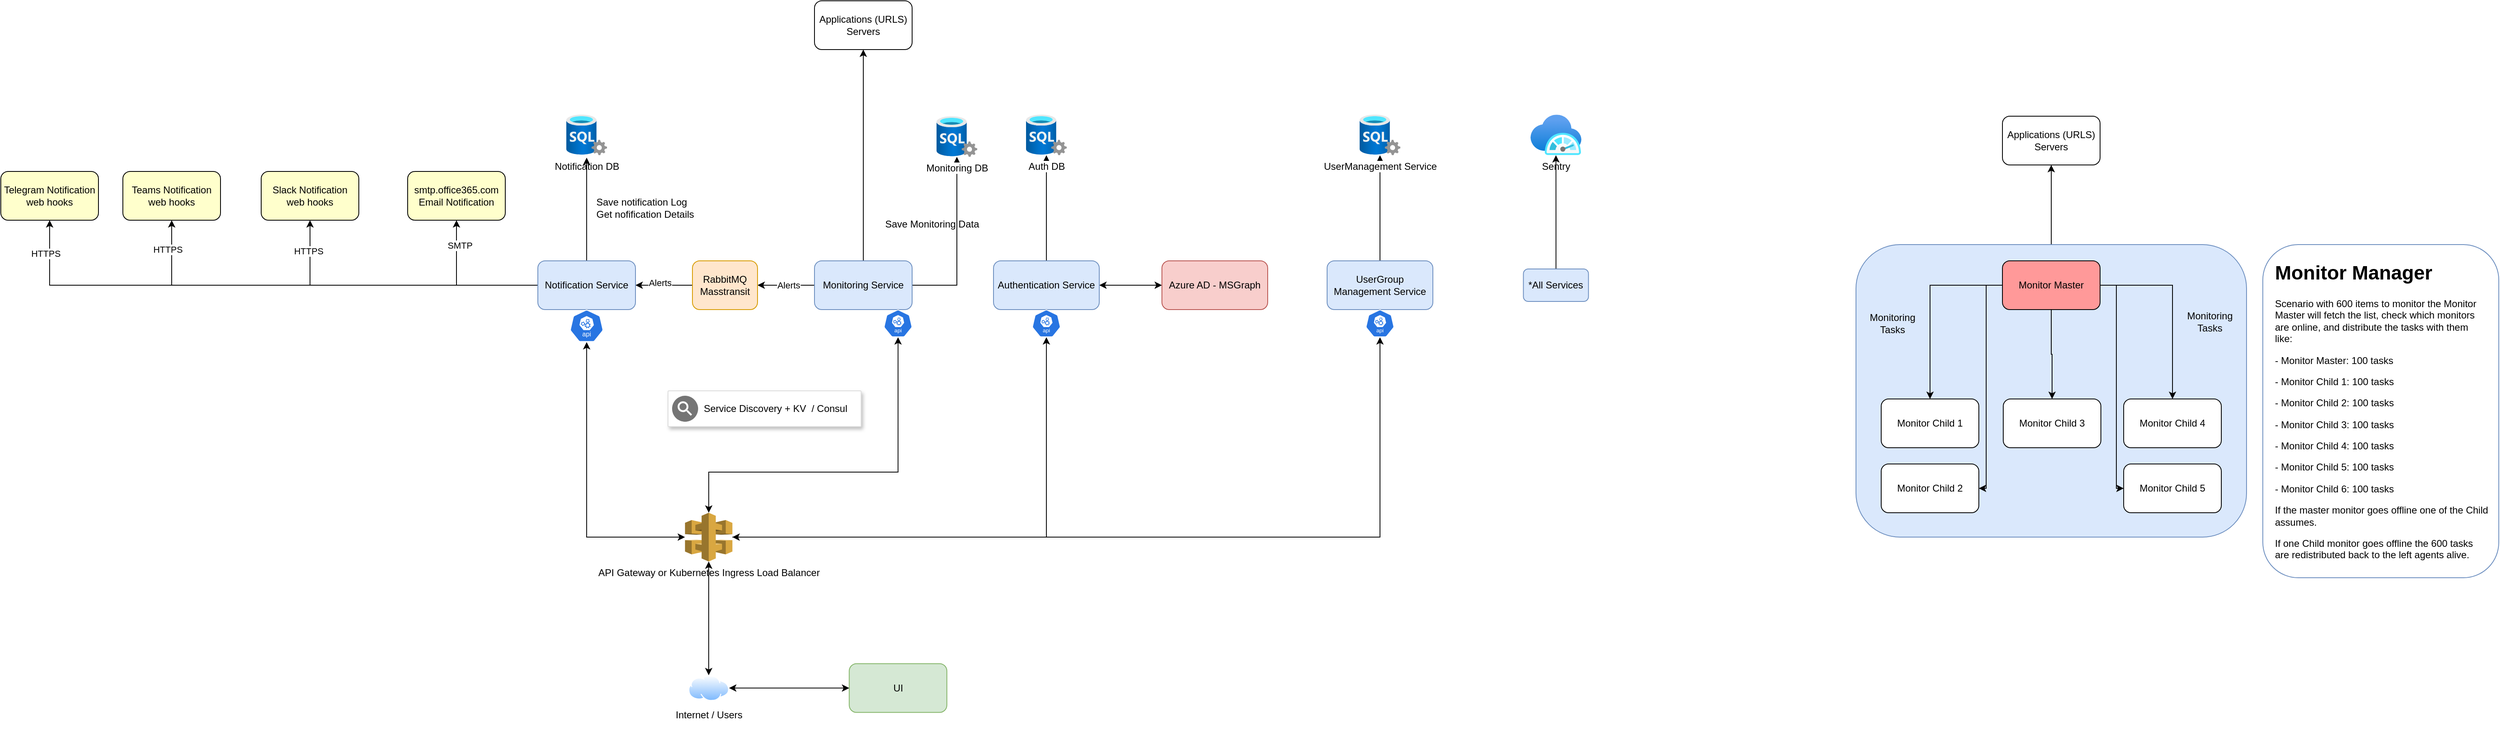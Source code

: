 <mxfile version="23.1.1" type="github">
  <diagram name="Página-1" id="EC5-yDx1gmlKd79TGFPl">
    <mxGraphModel dx="2571" dy="2044" grid="1" gridSize="10" guides="1" tooltips="1" connect="1" arrows="1" fold="1" page="1" pageScale="1" pageWidth="827" pageHeight="1169" math="0" shadow="0">
      <root>
        <mxCell id="0" />
        <mxCell id="1" parent="0" />
        <mxCell id="1MhiarmOQ1BAu21N2S9K-9" value="S" style="edgeStyle=orthogonalEdgeStyle;rounded=0;orthogonalLoop=1;jettySize=auto;html=1;entryX=1;entryY=0.5;entryDx=0;entryDy=0;" parent="1" source="1MhiarmOQ1BAu21N2S9K-2" target="1MhiarmOQ1BAu21N2S9K-8" edge="1">
          <mxGeometry relative="1" as="geometry" />
        </mxCell>
        <mxCell id="1MhiarmOQ1BAu21N2S9K-11" value="Alerts" style="edgeLabel;html=1;align=center;verticalAlign=middle;resizable=0;points=[];" parent="1MhiarmOQ1BAu21N2S9K-9" vertex="1" connectable="0">
          <mxGeometry x="-0.086" relative="1" as="geometry">
            <mxPoint as="offset" />
          </mxGeometry>
        </mxCell>
        <mxCell id="URw1oCdvZ4ZULjiAWeCE-17" style="edgeStyle=orthogonalEdgeStyle;rounded=0;orthogonalLoop=1;jettySize=auto;html=1;entryX=0.5;entryY=1;entryDx=0;entryDy=0;" edge="1" parent="1" source="1MhiarmOQ1BAu21N2S9K-2" target="URw1oCdvZ4ZULjiAWeCE-16">
          <mxGeometry relative="1" as="geometry" />
        </mxCell>
        <mxCell id="URw1oCdvZ4ZULjiAWeCE-18" style="edgeStyle=orthogonalEdgeStyle;rounded=0;orthogonalLoop=1;jettySize=auto;html=1;" edge="1" parent="1" source="1MhiarmOQ1BAu21N2S9K-2" target="1MhiarmOQ1BAu21N2S9K-5">
          <mxGeometry relative="1" as="geometry" />
        </mxCell>
        <mxCell id="1MhiarmOQ1BAu21N2S9K-2" value="Monitoring Service" style="rounded=1;whiteSpace=wrap;html=1;fillColor=#dae8fc;strokeColor=#6c8ebf;" parent="1" vertex="1">
          <mxGeometry x="400" y="230" width="120" height="60" as="geometry" />
        </mxCell>
        <mxCell id="1MhiarmOQ1BAu21N2S9K-3" value="UI" style="rounded=1;whiteSpace=wrap;html=1;fillColor=#d5e8d4;strokeColor=#82b366;" parent="1" vertex="1">
          <mxGeometry x="442.71" y="725.75" width="120" height="60" as="geometry" />
        </mxCell>
        <mxCell id="1MhiarmOQ1BAu21N2S9K-4" value="Notification DB" style="image;aspect=fixed;html=1;points=[];align=center;fontSize=12;image=img/lib/azure2/databases/SQL_Server.svg;" parent="1" vertex="1">
          <mxGeometry x="95" y="50" width="50" height="50" as="geometry" />
        </mxCell>
        <mxCell id="1MhiarmOQ1BAu21N2S9K-5" value="Monitoring DB" style="image;aspect=fixed;html=1;points=[];align=center;fontSize=12;image=img/lib/azure2/databases/SQL_Server.svg;" parent="1" vertex="1">
          <mxGeometry x="550" y="52" width="50" height="50" as="geometry" />
        </mxCell>
        <mxCell id="1MhiarmOQ1BAu21N2S9K-7" style="edgeStyle=orthogonalEdgeStyle;rounded=0;orthogonalLoop=1;jettySize=auto;html=1;entryX=0.5;entryY=1;entryDx=0;entryDy=0;strokeColor=none;startArrow=classic;startFill=1;" parent="1" source="1MhiarmOQ1BAu21N2S9K-6" target="1MhiarmOQ1BAu21N2S9K-3" edge="1">
          <mxGeometry relative="1" as="geometry" />
        </mxCell>
        <mxCell id="1MhiarmOQ1BAu21N2S9K-31" style="edgeStyle=orthogonalEdgeStyle;rounded=0;orthogonalLoop=1;jettySize=auto;html=1;entryX=0;entryY=0.5;entryDx=0;entryDy=0;startArrow=classic;startFill=1;" parent="1" source="1MhiarmOQ1BAu21N2S9K-6" target="1MhiarmOQ1BAu21N2S9K-3" edge="1">
          <mxGeometry relative="1" as="geometry" />
        </mxCell>
        <mxCell id="1MhiarmOQ1BAu21N2S9K-6" value="Internet / Users" style="image;aspect=fixed;perimeter=ellipsePerimeter;html=1;align=center;shadow=0;dashed=0;spacingTop=3;image=img/lib/active_directory/internet_cloud.svg;" parent="1" vertex="1">
          <mxGeometry x="245" y="740" width="50" height="31.5" as="geometry" />
        </mxCell>
        <mxCell id="1MhiarmOQ1BAu21N2S9K-10" style="edgeStyle=orthogonalEdgeStyle;rounded=0;orthogonalLoop=1;jettySize=auto;html=1;entryX=1;entryY=0.5;entryDx=0;entryDy=0;" parent="1" source="1MhiarmOQ1BAu21N2S9K-8" target="1MhiarmOQ1BAu21N2S9K-1" edge="1">
          <mxGeometry relative="1" as="geometry" />
        </mxCell>
        <mxCell id="1MhiarmOQ1BAu21N2S9K-12" value="Alerts" style="edgeLabel;html=1;align=center;verticalAlign=middle;resizable=0;points=[];" parent="1MhiarmOQ1BAu21N2S9K-10" vertex="1" connectable="0">
          <mxGeometry x="0.143" y="-3" relative="1" as="geometry">
            <mxPoint as="offset" />
          </mxGeometry>
        </mxCell>
        <mxCell id="1MhiarmOQ1BAu21N2S9K-8" value="RabbitMQ&lt;br&gt;Masstransit" style="rounded=1;whiteSpace=wrap;html=1;fillColor=#ffe6cc;strokeColor=#d79b00;" parent="1" vertex="1">
          <mxGeometry x="250" y="230" width="80" height="60" as="geometry" />
        </mxCell>
        <mxCell id="1MhiarmOQ1BAu21N2S9K-13" style="edgeStyle=orthogonalEdgeStyle;rounded=0;orthogonalLoop=1;jettySize=auto;html=1;entryX=0.5;entryY=1.06;entryDx=0;entryDy=0;entryPerimeter=0;" parent="1" source="1MhiarmOQ1BAu21N2S9K-1" target="1MhiarmOQ1BAu21N2S9K-4" edge="1">
          <mxGeometry relative="1" as="geometry" />
        </mxCell>
        <mxCell id="1MhiarmOQ1BAu21N2S9K-14" value="Save notification Log&lt;br&gt;Get nofification Details" style="text;html=1;strokeColor=none;fillColor=none;align=left;verticalAlign=middle;whiteSpace=wrap;rounded=0;" parent="1" vertex="1">
          <mxGeometry x="130" y="140" width="180" height="50" as="geometry" />
        </mxCell>
        <mxCell id="1MhiarmOQ1BAu21N2S9K-16" value="Save Monitoring Data" style="text;html=1;strokeColor=none;fillColor=none;align=left;verticalAlign=middle;whiteSpace=wrap;rounded=0;" parent="1" vertex="1">
          <mxGeometry x="485" y="160" width="130" height="50" as="geometry" />
        </mxCell>
        <mxCell id="1MhiarmOQ1BAu21N2S9K-18" value="" style="group;container=0;" parent="1" vertex="1" connectable="0">
          <mxGeometry x="60" y="230" width="120" height="110" as="geometry" />
        </mxCell>
        <mxCell id="bWFMUhMA222-z3urMpEF-5" style="edgeStyle=orthogonalEdgeStyle;rounded=0;orthogonalLoop=1;jettySize=auto;html=1;entryX=0.5;entryY=1;entryDx=0;entryDy=0;startArrow=classic;startFill=1;" parent="1" source="bWFMUhMA222-z3urMpEF-7" target="bWFMUhMA222-z3urMpEF-1" edge="1">
          <mxGeometry relative="1" as="geometry" />
        </mxCell>
        <mxCell id="1MhiarmOQ1BAu21N2S9K-22" value="API Gateway or Kubernetes Ingress Load Balancer" style="outlineConnect=0;dashed=0;verticalLabelPosition=bottom;verticalAlign=top;align=center;html=1;shape=mxgraph.aws3.api_gateway;fillColor=#D9A741;gradientColor=none;" parent="1" vertex="1">
          <mxGeometry x="240.88" y="540" width="58.25" height="60" as="geometry" />
        </mxCell>
        <mxCell id="1MhiarmOQ1BAu21N2S9K-23" style="edgeStyle=orthogonalEdgeStyle;rounded=0;orthogonalLoop=1;jettySize=auto;html=1;entryX=0.5;entryY=1;entryDx=0;entryDy=0;entryPerimeter=0;startArrow=classic;startFill=1;" parent="1" source="1MhiarmOQ1BAu21N2S9K-6" target="1MhiarmOQ1BAu21N2S9K-22" edge="1">
          <mxGeometry relative="1" as="geometry" />
        </mxCell>
        <mxCell id="1MhiarmOQ1BAu21N2S9K-24" style="edgeStyle=orthogonalEdgeStyle;rounded=0;orthogonalLoop=1;jettySize=auto;html=1;entryX=0.5;entryY=1;entryDx=0;entryDy=0;entryPerimeter=0;startArrow=classic;startFill=1;" parent="1" source="1MhiarmOQ1BAu21N2S9K-22" target="1MhiarmOQ1BAu21N2S9K-17" edge="1">
          <mxGeometry relative="1" as="geometry" />
        </mxCell>
        <mxCell id="1MhiarmOQ1BAu21N2S9K-28" value="" style="aspect=fixed;sketch=0;html=1;dashed=0;whitespace=wrap;fillColor=#2875E2;strokeColor=#ffffff;points=[[0.005,0.63,0],[0.1,0.2,0],[0.9,0.2,0],[0.5,0,0],[0.995,0.63,0],[0.72,0.99,0],[0.5,1,0],[0.28,0.99,0]];shape=mxgraph.kubernetes.icon2;kubernetesLabel=1;prIcon=api" parent="1" vertex="1">
          <mxGeometry x="485" y="290" width="35.42" height="34" as="geometry" />
        </mxCell>
        <mxCell id="1MhiarmOQ1BAu21N2S9K-29" style="edgeStyle=orthogonalEdgeStyle;rounded=0;orthogonalLoop=1;jettySize=auto;html=1;entryX=0.5;entryY=1;entryDx=0;entryDy=0;entryPerimeter=0;labelBorderColor=none;jumpStyle=arc;startArrow=classic;startFill=1;" parent="1" source="1MhiarmOQ1BAu21N2S9K-22" target="1MhiarmOQ1BAu21N2S9K-28" edge="1">
          <mxGeometry relative="1" as="geometry">
            <Array as="points">
              <mxPoint x="270" y="490" />
              <mxPoint x="503" y="490" />
            </Array>
          </mxGeometry>
        </mxCell>
        <mxCell id="1MhiarmOQ1BAu21N2S9K-32" value="" style="strokeColor=#dddddd;shadow=1;strokeWidth=1;rounded=1;absoluteArcSize=1;arcSize=2;" parent="1" vertex="1">
          <mxGeometry x="220" y="390" width="237.29" height="44" as="geometry" />
        </mxCell>
        <mxCell id="1MhiarmOQ1BAu21N2S9K-33" value="Service Discovery + KV&amp;nbsp; / Consul" style="sketch=0;dashed=0;connectable=0;html=1;fillColor=#757575;strokeColor=none;shape=mxgraph.gcp2.service_discovery;part=1;labelPosition=right;verticalLabelPosition=middle;align=left;verticalAlign=middle;spacingLeft=5;fontSize=12;" parent="1MhiarmOQ1BAu21N2S9K-32" vertex="1">
          <mxGeometry y="0.5" width="32" height="32" relative="1" as="geometry">
            <mxPoint x="5" y="-16" as="offset" />
          </mxGeometry>
        </mxCell>
        <mxCell id="bWFMUhMA222-z3urMpEF-3" style="edgeStyle=orthogonalEdgeStyle;rounded=0;orthogonalLoop=1;jettySize=auto;html=1;" parent="1" source="bWFMUhMA222-z3urMpEF-1" target="bWFMUhMA222-z3urMpEF-2" edge="1">
          <mxGeometry relative="1" as="geometry" />
        </mxCell>
        <mxCell id="bWFMUhMA222-z3urMpEF-9" style="edgeStyle=orthogonalEdgeStyle;rounded=0;orthogonalLoop=1;jettySize=auto;html=1;entryX=0;entryY=0.5;entryDx=0;entryDy=0;endArrow=classic;endFill=1;startArrow=classic;startFill=1;" parent="1" source="bWFMUhMA222-z3urMpEF-1" target="bWFMUhMA222-z3urMpEF-8" edge="1">
          <mxGeometry relative="1" as="geometry" />
        </mxCell>
        <mxCell id="bWFMUhMA222-z3urMpEF-1" value="Authentication Service" style="rounded=1;whiteSpace=wrap;html=1;fillColor=#dae8fc;strokeColor=#6c8ebf;" parent="1" vertex="1">
          <mxGeometry x="620" y="230" width="130" height="60" as="geometry" />
        </mxCell>
        <mxCell id="bWFMUhMA222-z3urMpEF-2" value="Auth DB" style="image;aspect=fixed;html=1;points=[];align=center;fontSize=12;image=img/lib/azure2/databases/SQL_Server.svg;" parent="1" vertex="1">
          <mxGeometry x="660" y="50" width="50" height="50" as="geometry" />
        </mxCell>
        <mxCell id="bWFMUhMA222-z3urMpEF-8" value="Azure AD - MSGraph" style="rounded=1;whiteSpace=wrap;html=1;fillColor=#f8cecc;strokeColor=#b85450;" parent="1" vertex="1">
          <mxGeometry x="827" y="230" width="130" height="60" as="geometry" />
        </mxCell>
        <mxCell id="Ju5GTjr9HhfrLoD8wo_W-2" style="edgeStyle=orthogonalEdgeStyle;rounded=0;orthogonalLoop=1;jettySize=auto;html=1;entryX=0.5;entryY=1;entryDx=0;entryDy=0;" parent="1" source="1MhiarmOQ1BAu21N2S9K-1" target="Ju5GTjr9HhfrLoD8wo_W-1" edge="1">
          <mxGeometry relative="1" as="geometry" />
        </mxCell>
        <mxCell id="URw1oCdvZ4ZULjiAWeCE-10" value="SMTP" style="edgeLabel;html=1;align=center;verticalAlign=middle;resizable=0;points=[];" vertex="1" connectable="0" parent="Ju5GTjr9HhfrLoD8wo_W-2">
          <mxGeometry x="0.657" y="-4" relative="1" as="geometry">
            <mxPoint as="offset" />
          </mxGeometry>
        </mxCell>
        <mxCell id="Ju5GTjr9HhfrLoD8wo_W-4" style="edgeStyle=orthogonalEdgeStyle;rounded=0;orthogonalLoop=1;jettySize=auto;html=1;" parent="1" source="1MhiarmOQ1BAu21N2S9K-1" target="Ju5GTjr9HhfrLoD8wo_W-3" edge="1">
          <mxGeometry relative="1" as="geometry" />
        </mxCell>
        <mxCell id="URw1oCdvZ4ZULjiAWeCE-11" value="HTTPS" style="edgeLabel;html=1;align=center;verticalAlign=middle;resizable=0;points=[];" vertex="1" connectable="0" parent="Ju5GTjr9HhfrLoD8wo_W-4">
          <mxGeometry x="0.789" y="2" relative="1" as="geometry">
            <mxPoint as="offset" />
          </mxGeometry>
        </mxCell>
        <mxCell id="Ju5GTjr9HhfrLoD8wo_W-6" style="edgeStyle=orthogonalEdgeStyle;rounded=0;orthogonalLoop=1;jettySize=auto;html=1;" parent="1" source="1MhiarmOQ1BAu21N2S9K-1" target="Ju5GTjr9HhfrLoD8wo_W-5" edge="1">
          <mxGeometry relative="1" as="geometry" />
        </mxCell>
        <mxCell id="URw1oCdvZ4ZULjiAWeCE-12" value="HTTPS" style="edgeLabel;html=1;align=center;verticalAlign=middle;resizable=0;points=[];" vertex="1" connectable="0" parent="Ju5GTjr9HhfrLoD8wo_W-6">
          <mxGeometry x="0.866" y="5" relative="1" as="geometry">
            <mxPoint as="offset" />
          </mxGeometry>
        </mxCell>
        <mxCell id="Ju5GTjr9HhfrLoD8wo_W-8" style="edgeStyle=orthogonalEdgeStyle;rounded=0;orthogonalLoop=1;jettySize=auto;html=1;entryX=0.5;entryY=1;entryDx=0;entryDy=0;" parent="1" source="1MhiarmOQ1BAu21N2S9K-1" target="Ju5GTjr9HhfrLoD8wo_W-7" edge="1">
          <mxGeometry relative="1" as="geometry" />
        </mxCell>
        <mxCell id="URw1oCdvZ4ZULjiAWeCE-13" value="HTTPS" style="edgeLabel;html=1;align=center;verticalAlign=middle;resizable=0;points=[];" vertex="1" connectable="0" parent="Ju5GTjr9HhfrLoD8wo_W-8">
          <mxGeometry x="0.881" y="5" relative="1" as="geometry">
            <mxPoint as="offset" />
          </mxGeometry>
        </mxCell>
        <mxCell id="1MhiarmOQ1BAu21N2S9K-1" value="Notification Service" style="rounded=1;whiteSpace=wrap;html=1;fillColor=#dae8fc;strokeColor=#6c8ebf;" parent="1" vertex="1">
          <mxGeometry x="60" y="230" width="120" height="60" as="geometry" />
        </mxCell>
        <mxCell id="1MhiarmOQ1BAu21N2S9K-17" value="" style="aspect=fixed;sketch=0;html=1;dashed=0;whitespace=wrap;fillColor=#2875E2;strokeColor=#ffffff;points=[[0.005,0.63,0],[0.1,0.2,0],[0.9,0.2,0],[0.5,0,0],[0.995,0.63,0],[0.72,0.99,0],[0.5,1,0],[0.28,0.99,0]];shape=mxgraph.kubernetes.icon2;kubernetesLabel=1;prIcon=api" parent="1" vertex="1">
          <mxGeometry x="99.17" y="290" width="41.67" height="40" as="geometry" />
        </mxCell>
        <mxCell id="3SRxAJepO2drZo_YEwSj-4" style="edgeStyle=orthogonalEdgeStyle;rounded=0;orthogonalLoop=1;jettySize=auto;html=1;" parent="1" source="3SRxAJepO2drZo_YEwSj-1" target="3SRxAJepO2drZo_YEwSj-3" edge="1">
          <mxGeometry relative="1" as="geometry" />
        </mxCell>
        <mxCell id="3SRxAJepO2drZo_YEwSj-1" value="UserGroup&lt;br&gt;Management Service" style="rounded=1;whiteSpace=wrap;html=1;fillColor=#dae8fc;strokeColor=#6c8ebf;" parent="1" vertex="1">
          <mxGeometry x="1030" y="230" width="130" height="60" as="geometry" />
        </mxCell>
        <mxCell id="3SRxAJepO2drZo_YEwSj-2" value="" style="aspect=fixed;sketch=0;html=1;dashed=0;whitespace=wrap;fillColor=#2875E2;strokeColor=#ffffff;points=[[0.005,0.63,0],[0.1,0.2,0],[0.9,0.2,0],[0.5,0,0],[0.995,0.63,0],[0.72,0.99,0],[0.5,1,0],[0.28,0.99,0]];shape=mxgraph.kubernetes.icon2;kubernetesLabel=1;prIcon=api" parent="1" vertex="1">
          <mxGeometry x="1077.29" y="290" width="35.42" height="34" as="geometry" />
        </mxCell>
        <mxCell id="3SRxAJepO2drZo_YEwSj-3" value="UserManagement Service" style="image;aspect=fixed;html=1;points=[];align=center;fontSize=12;image=img/lib/azure2/databases/SQL_Server.svg;" parent="1" vertex="1">
          <mxGeometry x="1070" y="50" width="50" height="50" as="geometry" />
        </mxCell>
        <mxCell id="3SRxAJepO2drZo_YEwSj-5" style="edgeStyle=orthogonalEdgeStyle;rounded=0;orthogonalLoop=1;jettySize=auto;html=1;entryX=0.5;entryY=1;entryDx=0;entryDy=0;entryPerimeter=0;" parent="1" source="1MhiarmOQ1BAu21N2S9K-22" target="3SRxAJepO2drZo_YEwSj-2" edge="1">
          <mxGeometry relative="1" as="geometry" />
        </mxCell>
        <mxCell id="Ju5GTjr9HhfrLoD8wo_W-1" value="smtp.office365.com&lt;br&gt;Email Notification" style="rounded=1;whiteSpace=wrap;html=1;fillColor=#FFFFCC;" parent="1" vertex="1">
          <mxGeometry x="-100" y="120" width="120" height="60" as="geometry" />
        </mxCell>
        <mxCell id="Ju5GTjr9HhfrLoD8wo_W-3" value="Slack Notification&lt;br&gt;web hooks" style="rounded=1;whiteSpace=wrap;html=1;fillColor=#FFFFCC;" parent="1" vertex="1">
          <mxGeometry x="-280" y="120" width="120" height="60" as="geometry" />
        </mxCell>
        <mxCell id="Ju5GTjr9HhfrLoD8wo_W-5" value="Teams Notification&lt;br&gt;web hooks" style="rounded=1;whiteSpace=wrap;html=1;fillColor=#FFFFCC;" parent="1" vertex="1">
          <mxGeometry x="-450" y="120" width="120" height="60" as="geometry" />
        </mxCell>
        <mxCell id="Ju5GTjr9HhfrLoD8wo_W-7" value="Telegram Notification&lt;br&gt;web hooks" style="rounded=1;whiteSpace=wrap;html=1;fillColor=#FFFFCC;" parent="1" vertex="1">
          <mxGeometry x="-600" y="120" width="120" height="60" as="geometry" />
        </mxCell>
        <mxCell id="URw1oCdvZ4ZULjiAWeCE-6" value="Sentry" style="image;aspect=fixed;html=1;points=[];align=center;fontSize=12;image=img/lib/azure2/monitor/SAP_Azure_Monitor.svg;" vertex="1" parent="1">
          <mxGeometry x="1280" y="50" width="62.5" height="50" as="geometry" />
        </mxCell>
        <mxCell id="URw1oCdvZ4ZULjiAWeCE-8" style="edgeStyle=orthogonalEdgeStyle;rounded=0;orthogonalLoop=1;jettySize=auto;html=1;" edge="1" parent="1" source="URw1oCdvZ4ZULjiAWeCE-7" target="URw1oCdvZ4ZULjiAWeCE-6">
          <mxGeometry relative="1" as="geometry" />
        </mxCell>
        <mxCell id="URw1oCdvZ4ZULjiAWeCE-7" value="*All Services" style="rounded=1;whiteSpace=wrap;html=1;fillColor=#dae8fc;strokeColor=#6c8ebf;" vertex="1" parent="1">
          <mxGeometry x="1271.25" y="240" width="80" height="40" as="geometry" />
        </mxCell>
        <mxCell id="URw1oCdvZ4ZULjiAWeCE-9" value="" style="edgeStyle=orthogonalEdgeStyle;rounded=0;orthogonalLoop=1;jettySize=auto;html=1;entryX=0.5;entryY=1;entryDx=0;entryDy=0;startArrow=classic;startFill=1;" edge="1" parent="1" source="1MhiarmOQ1BAu21N2S9K-22" target="bWFMUhMA222-z3urMpEF-7">
          <mxGeometry relative="1" as="geometry">
            <mxPoint x="299" y="570" as="sourcePoint" />
            <mxPoint x="685" y="290" as="targetPoint" />
          </mxGeometry>
        </mxCell>
        <mxCell id="bWFMUhMA222-z3urMpEF-7" value="" style="aspect=fixed;sketch=0;html=1;dashed=0;whitespace=wrap;fillColor=#2875E2;strokeColor=#ffffff;points=[[0.005,0.63,0],[0.1,0.2,0],[0.9,0.2,0],[0.5,0,0],[0.995,0.63,0],[0.72,0.99,0],[0.5,1,0],[0.28,0.99,0]];shape=mxgraph.kubernetes.icon2;kubernetesLabel=1;prIcon=api" parent="1" vertex="1">
          <mxGeometry x="667.29" y="290" width="35.42" height="34" as="geometry" />
        </mxCell>
        <mxCell id="URw1oCdvZ4ZULjiAWeCE-16" value="Applications (URLS)&lt;br&gt;Servers" style="rounded=1;whiteSpace=wrap;html=1;" vertex="1" parent="1">
          <mxGeometry x="400" y="-90" width="120" height="60" as="geometry" />
        </mxCell>
        <mxCell id="URw1oCdvZ4ZULjiAWeCE-36" style="edgeStyle=orthogonalEdgeStyle;rounded=0;orthogonalLoop=1;jettySize=auto;html=1;" edge="1" parent="1" source="URw1oCdvZ4ZULjiAWeCE-20" target="URw1oCdvZ4ZULjiAWeCE-21">
          <mxGeometry relative="1" as="geometry" />
        </mxCell>
        <mxCell id="URw1oCdvZ4ZULjiAWeCE-20" value="" style="rounded=1;whiteSpace=wrap;html=1;fillColor=#dae8fc;strokeColor=#6c8ebf;" vertex="1" parent="1">
          <mxGeometry x="1680" y="210" width="480" height="360" as="geometry" />
        </mxCell>
        <mxCell id="URw1oCdvZ4ZULjiAWeCE-21" value="Applications (URLS)&lt;br&gt;Servers" style="rounded=1;whiteSpace=wrap;html=1;" vertex="1" parent="1">
          <mxGeometry x="1860" y="52" width="120" height="60" as="geometry" />
        </mxCell>
        <mxCell id="URw1oCdvZ4ZULjiAWeCE-30" style="edgeStyle=orthogonalEdgeStyle;rounded=0;orthogonalLoop=1;jettySize=auto;html=1;entryX=0.5;entryY=0;entryDx=0;entryDy=0;" edge="1" parent="1" source="URw1oCdvZ4ZULjiAWeCE-22" target="URw1oCdvZ4ZULjiAWeCE-27">
          <mxGeometry relative="1" as="geometry" />
        </mxCell>
        <mxCell id="URw1oCdvZ4ZULjiAWeCE-31" style="edgeStyle=orthogonalEdgeStyle;rounded=0;orthogonalLoop=1;jettySize=auto;html=1;entryX=0.5;entryY=0;entryDx=0;entryDy=0;" edge="1" parent="1" source="URw1oCdvZ4ZULjiAWeCE-22" target="URw1oCdvZ4ZULjiAWeCE-23">
          <mxGeometry relative="1" as="geometry" />
        </mxCell>
        <mxCell id="URw1oCdvZ4ZULjiAWeCE-35" style="edgeStyle=orthogonalEdgeStyle;rounded=0;orthogonalLoop=1;jettySize=auto;html=1;entryX=0.5;entryY=0;entryDx=0;entryDy=0;" edge="1" parent="1" source="URw1oCdvZ4ZULjiAWeCE-22" target="URw1oCdvZ4ZULjiAWeCE-25">
          <mxGeometry relative="1" as="geometry" />
        </mxCell>
        <mxCell id="URw1oCdvZ4ZULjiAWeCE-37" style="edgeStyle=orthogonalEdgeStyle;rounded=0;orthogonalLoop=1;jettySize=auto;html=1;entryX=0;entryY=0.5;entryDx=0;entryDy=0;" edge="1" parent="1" source="URw1oCdvZ4ZULjiAWeCE-22" target="URw1oCdvZ4ZULjiAWeCE-28">
          <mxGeometry relative="1" as="geometry">
            <Array as="points">
              <mxPoint x="2000" y="260" />
              <mxPoint x="2000" y="510" />
            </Array>
          </mxGeometry>
        </mxCell>
        <mxCell id="URw1oCdvZ4ZULjiAWeCE-38" style="edgeStyle=orthogonalEdgeStyle;rounded=0;orthogonalLoop=1;jettySize=auto;html=1;entryX=1;entryY=0.5;entryDx=0;entryDy=0;" edge="1" parent="1" source="URw1oCdvZ4ZULjiAWeCE-22" target="URw1oCdvZ4ZULjiAWeCE-24">
          <mxGeometry relative="1" as="geometry">
            <Array as="points">
              <mxPoint x="1840" y="260" />
              <mxPoint x="1840" y="510" />
            </Array>
          </mxGeometry>
        </mxCell>
        <mxCell id="URw1oCdvZ4ZULjiAWeCE-22" value="Monitor Master" style="rounded=1;whiteSpace=wrap;html=1;fillColor=#FF9999;" vertex="1" parent="1">
          <mxGeometry x="1860" y="230" width="120" height="60" as="geometry" />
        </mxCell>
        <mxCell id="URw1oCdvZ4ZULjiAWeCE-23" value="Monitor Child 1" style="rounded=1;whiteSpace=wrap;html=1;" vertex="1" parent="1">
          <mxGeometry x="1711" y="400" width="120" height="60" as="geometry" />
        </mxCell>
        <mxCell id="URw1oCdvZ4ZULjiAWeCE-24" value="Monitor Child 2" style="rounded=1;whiteSpace=wrap;html=1;" vertex="1" parent="1">
          <mxGeometry x="1711" y="480" width="120" height="60" as="geometry" />
        </mxCell>
        <mxCell id="URw1oCdvZ4ZULjiAWeCE-25" value="Monitor Child 3" style="rounded=1;whiteSpace=wrap;html=1;" vertex="1" parent="1">
          <mxGeometry x="1861" y="400" width="120" height="60" as="geometry" />
        </mxCell>
        <mxCell id="URw1oCdvZ4ZULjiAWeCE-27" value="Monitor Child 4" style="rounded=1;whiteSpace=wrap;html=1;" vertex="1" parent="1">
          <mxGeometry x="2009" y="400" width="120" height="60" as="geometry" />
        </mxCell>
        <mxCell id="URw1oCdvZ4ZULjiAWeCE-28" value="Monitor Child 5" style="rounded=1;whiteSpace=wrap;html=1;" vertex="1" parent="1">
          <mxGeometry x="2009" y="480" width="120" height="60" as="geometry" />
        </mxCell>
        <mxCell id="URw1oCdvZ4ZULjiAWeCE-29" value="" style="rounded=1;whiteSpace=wrap;html=1;fillColor=#FFFFFF;strokeColor=#6c8ebf;" vertex="1" parent="1">
          <mxGeometry x="2180" y="210" width="290" height="410" as="geometry" />
        </mxCell>
        <mxCell id="URw1oCdvZ4ZULjiAWeCE-40" value="Monitoring Tasks" style="text;html=1;strokeColor=none;fillColor=none;align=center;verticalAlign=middle;whiteSpace=wrap;rounded=0;" vertex="1" parent="1">
          <mxGeometry x="2080" y="290" width="70" height="30" as="geometry" />
        </mxCell>
        <mxCell id="URw1oCdvZ4ZULjiAWeCE-41" value="Monitoring Tasks" style="text;html=1;strokeColor=none;fillColor=none;align=center;verticalAlign=middle;whiteSpace=wrap;rounded=0;" vertex="1" parent="1">
          <mxGeometry x="1690" y="292" width="70" height="30" as="geometry" />
        </mxCell>
        <mxCell id="URw1oCdvZ4ZULjiAWeCE-42" value="&lt;h1&gt;Monitor Manager&lt;/h1&gt;&lt;p&gt;Scenario with 600 items to monitor the Monitor Master will fetch the list, check which monitors are online, and distribute the tasks with them like:&lt;/p&gt;&lt;p&gt;- Monitor Master: 100 tasks&lt;/p&gt;&lt;p&gt;- Monitor Child 1: 100 tasks&lt;/p&gt;&lt;p&gt;- Monitor Child 2: 100 tasks&lt;/p&gt;&lt;p&gt;- Monitor Child 3: 100 tasks&lt;/p&gt;&lt;p&gt;- Monitor Child 4: 100 tasks&lt;/p&gt;&lt;p&gt;- Monitor Child 5: 100 tasks&lt;/p&gt;&lt;p&gt;- Monitor Child 6: 100 tasks&lt;/p&gt;&lt;p&gt;If the master monitor goes offline one of the Child assumes.&lt;/p&gt;&lt;p&gt;If one Child monitor goes offline the 600 tasks are redistributed back to the left agents alive.&lt;/p&gt;" style="text;html=1;strokeColor=none;fillColor=none;spacing=5;spacingTop=-20;whiteSpace=wrap;overflow=hidden;rounded=0;" vertex="1" parent="1">
          <mxGeometry x="2190" y="225" width="270" height="425" as="geometry" />
        </mxCell>
      </root>
    </mxGraphModel>
  </diagram>
</mxfile>
